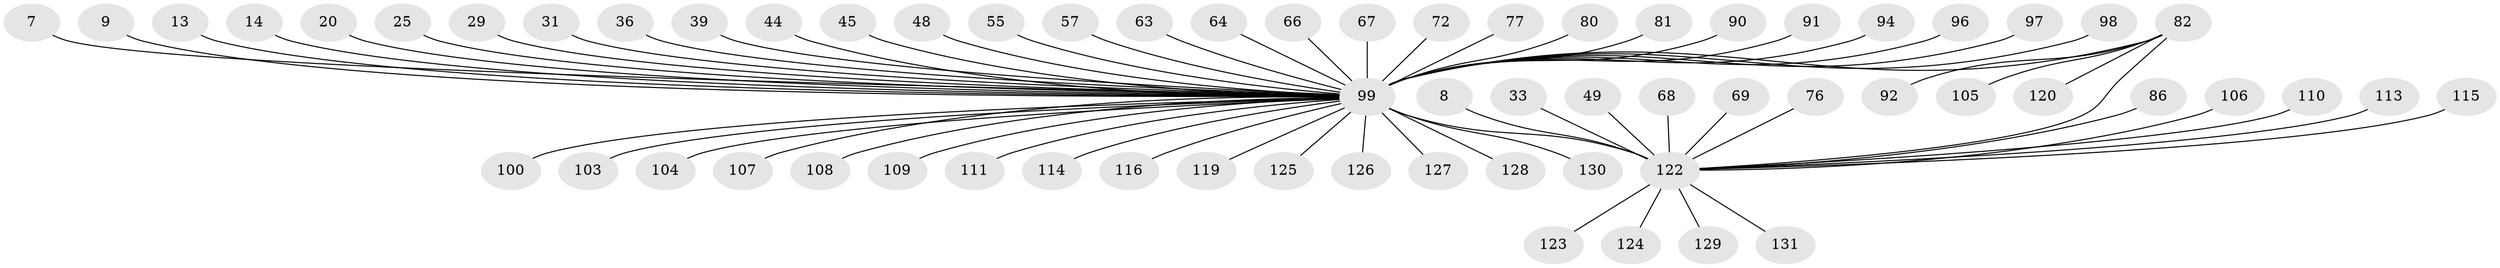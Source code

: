 // original degree distribution, {1: 0.5725190839694656, 12: 0.007633587786259542, 5: 0.022900763358778626, 11: 0.007633587786259542, 52: 0.007633587786259542, 2: 0.24427480916030533, 6: 0.015267175572519083, 3: 0.08396946564885496, 8: 0.015267175572519083, 4: 0.022900763358778626}
// Generated by graph-tools (version 1.1) at 2025/47/03/09/25 04:47:55]
// undirected, 65 vertices, 65 edges
graph export_dot {
graph [start="1"]
  node [color=gray90,style=filled];
  7;
  8;
  9;
  13;
  14;
  20;
  25 [super="+24"];
  29;
  31;
  33;
  36;
  39;
  44;
  45;
  48 [super="+15"];
  49;
  55;
  57;
  63;
  64;
  66 [super="+17"];
  67;
  68;
  69;
  72;
  76;
  77;
  80;
  81;
  82 [super="+79+40+53+70"];
  86;
  90;
  91;
  92 [super="+71"];
  94;
  96;
  97;
  98 [super="+10"];
  99 [super="+93+32+62+84+73+75+85+78+6"];
  100;
  103;
  104 [super="+58"];
  105 [super="+74"];
  106;
  107;
  108;
  109;
  110;
  111;
  113;
  114;
  115 [super="+41+101"];
  116;
  119;
  120;
  122 [super="+38+121+83+112+102"];
  123 [super="+89"];
  124;
  125;
  126;
  127 [super="+117"];
  128;
  129 [super="+118"];
  130;
  131;
  7 -- 99;
  8 -- 122;
  9 -- 99;
  13 -- 99;
  14 -- 99;
  20 -- 99;
  25 -- 99;
  29 -- 99;
  31 -- 99;
  33 -- 122;
  36 -- 99;
  39 -- 99;
  44 -- 99;
  45 -- 99;
  48 -- 99;
  49 -- 122;
  55 -- 99;
  57 -- 99;
  63 -- 99;
  64 -- 99;
  66 -- 99;
  67 -- 99;
  68 -- 122;
  69 -- 122;
  72 -- 99;
  76 -- 122;
  77 -- 99;
  80 -- 99;
  81 -- 99;
  82 -- 99 [weight=4];
  82 -- 105;
  82 -- 120;
  82 -- 122;
  82 -- 92;
  86 -- 122;
  90 -- 99;
  91 -- 99;
  94 -- 99;
  96 -- 99;
  97 -- 99;
  98 -- 99;
  99 -- 128;
  99 -- 122 [weight=13];
  99 -- 107;
  99 -- 108;
  99 -- 109;
  99 -- 119;
  99 -- 104;
  99 -- 130;
  99 -- 100;
  99 -- 103;
  99 -- 111;
  99 -- 114;
  99 -- 116;
  99 -- 125;
  99 -- 126;
  99 -- 127;
  106 -- 122;
  110 -- 122;
  113 -- 122;
  115 -- 122;
  122 -- 131;
  122 -- 124;
  122 -- 123;
  122 -- 129;
}
